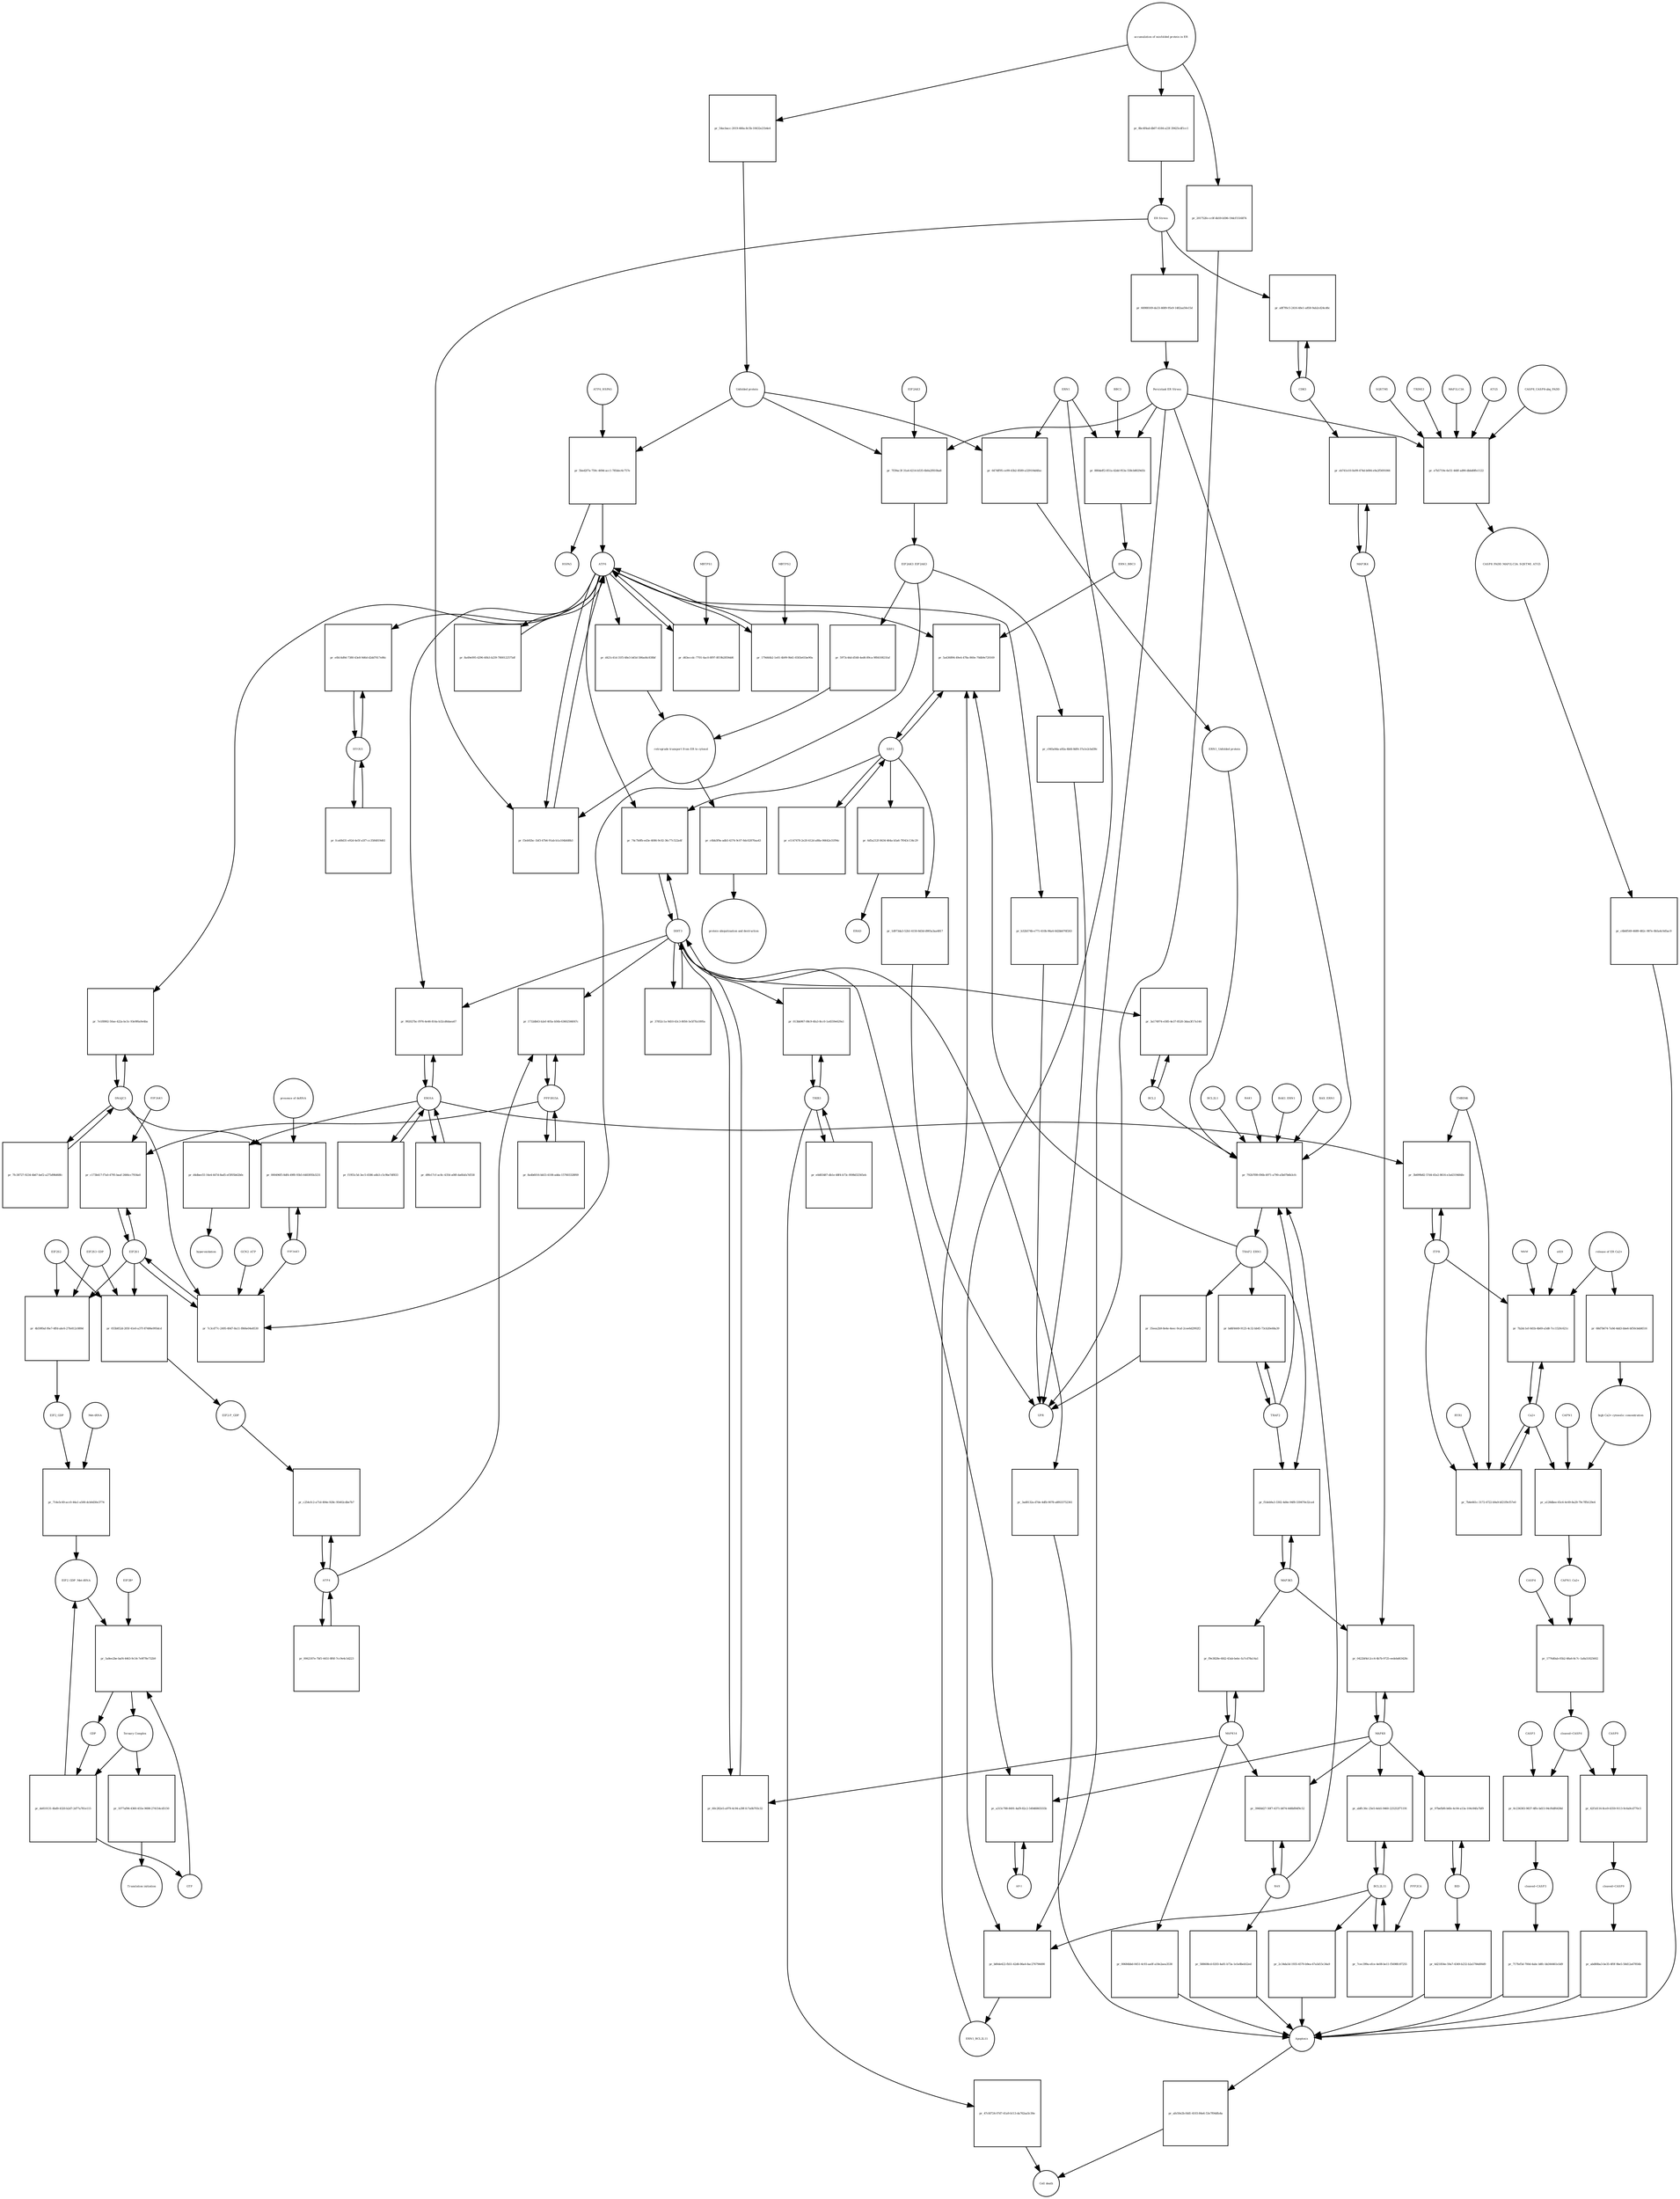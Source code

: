 strict digraph  {
ATF6_HSPA5 [annotation="", bipartite=0, cls=complex, fontsize=4, label=ATF6_HSPA5, shape=circle];
"pr_5bed2f7a-759c-469d-acc1-785dec6c757e" [annotation="", bipartite=1, cls=process, fontsize=4, label="pr_5bed2f7a-759c-469d-acc1-785dec6c757e", shape=square];
ATF6 [annotation="urn_miriam_hgnc.symbol_ATF6", bipartite=0, cls=macromolecule, fontsize=4, label=ATF6, shape=circle];
HSPA5 [annotation="urn_miriam_hgnc.symbol_HSPA5", bipartite=0, cls=macromolecule, fontsize=4, label=HSPA5, shape=circle];
"Unfolded protein" [annotation="", bipartite=0, cls=macromolecule, fontsize=4, label="Unfolded protein", shape=circle];
ERN1 [annotation="urn_miriam_hgnc.symbol_ERN1", bipartite=0, cls=macromolecule, fontsize=4, label=ERN1, shape=circle];
"pr_6474ff95-ce99-43b2-8589-a329104d4fac" [annotation="", bipartite=1, cls=process, fontsize=4, label="pr_6474ff95-ce99-43b2-8589-a329104d4fac", shape=square];
"ERN1_Unfolded protein" [annotation="", bipartite=0, cls=complex, fontsize=4, label="ERN1_Unfolded protein", shape=circle];
EIF2AK3_EIF2AK3 [annotation="", bipartite=0, cls=complex, fontsize=4, label=EIF2AK3_EIF2AK3, shape=circle];
"pr_5973c44d-d548-4ed6-89ca-9f8410821faf" [annotation="", bipartite=1, cls=process, fontsize=4, label="pr_5973c44d-d548-4ed6-89ca-9f8410821faf", shape=square];
"retrograde transport from ER to cytosol" [annotation="", bipartite=0, cls=phenotype, fontsize=4, label="retrograde transport from ER to cytosol", shape=circle];
"pr_d421c41d-31f5-48e3-b45d-586ad4c838bf" [annotation="", bipartite=1, cls=process, fontsize=4, label="pr_d421c41d-31f5-48e3-b45d-586ad4c838bf", shape=square];
"pr_c6bb3f9a-adb5-4374-9c07-8dc02870aa43" [annotation="", bipartite=1, cls=process, fontsize=4, label="pr_c6bb3f9a-adb5-4374-9c07-8dc02870aa43", shape=square];
"protein ubiquitination and destruction" [annotation="", bipartite=0, cls=phenotype, fontsize=4, label="protein ubiquitination and destruction", shape=circle];
"pr_792b7f89-f06b-4971-a790-a5b07b6b3cfc" [annotation="", bipartite=1, cls=process, fontsize=4, label="pr_792b7f89-f06b-4971-a790-a5b07b6b3cfc", shape=square];
TRAF2_ERN1 [annotation="", bipartite=0, cls=complex, fontsize=4, label=TRAF2_ERN1, shape=circle];
BAK1_ERN1 [annotation="", bipartite=0, cls=complex, fontsize=4, label=BAK1_ERN1, shape=circle];
BAX_ERN1 [annotation="", bipartite=0, cls=complex, fontsize=4, label=BAX_ERN1, shape=circle];
BCL2 [annotation="urn_miriam_hgnc.symbol_BCL2", bipartite=0, cls="nucleic acid feature", fontsize=4, label=BCL2, shape=circle];
BCL2L1 [annotation="urn_miriam_hgnc.symbol_BCL2L1", bipartite=0, cls=macromolecule, fontsize=4, label=BCL2L1, shape=circle];
"Persistant ER Stress" [annotation="", bipartite=0, cls=phenotype, fontsize=4, label="Persistant ER Stress", shape=circle];
BAX [annotation="urn_miriam_hgnc.symbol_BAX", bipartite=0, cls=macromolecule, fontsize=4, label=BAX, shape=circle];
BAK1 [annotation="urn_miriam_hgnc.symbol_BAK1", bipartite=0, cls=macromolecule, fontsize=4, label=BAK1, shape=circle];
TRAF2 [annotation="urn_miriam_hgnc.symbol_TRAF2", bipartite=0, cls=macromolecule, fontsize=4, label=TRAF2, shape=circle];
XBP1 [annotation="urn_miriam_hgnc.symbol_XBP1", bipartite=0, cls=macromolecule, fontsize=4, label=XBP1, shape=circle];
"pr_5a436894-49e4-478a-860e-70db9e720169" [annotation="", bipartite=1, cls=process, fontsize=4, label="pr_5a436894-49e4-478a-860e-70db9e720169", shape=square];
ERN1_BBC3 [annotation="", bipartite=0, cls=complex, fontsize=4, label=ERN1_BBC3, shape=circle];
ERN1_BCL2L11 [annotation="", bipartite=0, cls=complex, fontsize=4, label=ERN1_BCL2L11, shape=circle];
"pr_e1147478-2e20-412d-a88a-06642e31f94c" [annotation="", bipartite=1, cls=process, fontsize=4, label="pr_e1147478-2e20-412d-a88a-06642e31f94c", shape=square];
"pr_6d5a212f-8434-464a-b5a6-7f043c134c29" [annotation="", bipartite=1, cls=process, fontsize=4, label="pr_6d5a212f-8434-464a-b5a6-7f043c134c29", shape=square];
ERAD [annotation="", bipartite=0, cls=phenotype, fontsize=4, label=ERAD, shape=circle];
"pr_1d973da3-52b1-4150-8d3d-d905a3aa4817" [annotation="", bipartite=1, cls=process, fontsize=4, label="pr_1d973da3-52b1-4150-8d3d-d905a3aa4817", shape=square];
UPR [annotation="", bipartite=0, cls=phenotype, fontsize=4, label=UPR, shape=circle];
"pr_bd6f4449-9125-4c32-bb45-73cb20e68a39" [annotation="", bipartite=1, cls=process, fontsize=4, label="pr_bd6f4449-9125-4c32-bb45-73cb20e68a39", shape=square];
MAPK8 [annotation="urn_miriam_hgnc.symbol_MAPK8", bipartite=0, cls=macromolecule, fontsize=4, label=MAPK8, shape=circle];
"pr_0422bf4d-2cc4-4b7b-9725-eedebd63428c" [annotation="", bipartite=1, cls=process, fontsize=4, label="pr_0422bf4d-2cc4-4b7b-9725-eedebd63428c", shape=square];
MAP3K4 [annotation="urn_miriam_hgnc.symbol_MAP3K4", bipartite=0, cls=macromolecule, fontsize=4, label=MAP3K4, shape=circle];
MAP3K5 [annotation="urn_miriam_hgnc.symbol_MAP3K5", bipartite=0, cls=macromolecule, fontsize=4, label=MAP3K5, shape=circle];
MAPK14 [annotation="urn_miriam_hgnc.symbol_MAPK14", bipartite=0, cls=macromolecule, fontsize=4, label=MAPK14, shape=circle];
"pr_f9e3828e-6fd2-43ab-bebc-fa7cd78a14a1" [annotation="", bipartite=1, cls=process, fontsize=4, label="pr_f9e3828e-6fd2-43ab-bebc-fa7cd78a14a1", shape=square];
"pr_00684bbd-0451-4c93-aa0f-a18e2aea3538" [annotation="", bipartite=1, cls=process, fontsize=4, label="pr_00684bbd-0451-4c93-aa0f-a18e2aea3538", shape=square];
Apoptosis [annotation="", bipartite=0, cls=phenotype, fontsize=4, label=Apoptosis, shape=circle];
DDIT3 [annotation="urn_miriam_hgnc.symbol_DDIT3", bipartite=0, cls=macromolecule, fontsize=4, label=DDIT3, shape=circle];
"pr_60c282e5-a979-4c94-a39f-fc7a0b793c32" [annotation="", bipartite=1, cls=process, fontsize=4, label="pr_60c282e5-a979-4c94-a39f-fc7a0b793c32", shape=square];
"pr_3ad8132a-d7de-4dfb-9078-a8f633752361" [annotation="", bipartite=1, cls=process, fontsize=4, label="pr_3ad8132a-d7de-4dfb-9078-a8f633752361", shape=square];
"pr_3a174974-e585-4e37-8520-3daa3f17a144" [annotation="", bipartite=1, cls=process, fontsize=4, label="pr_3a174974-e585-4e37-8520-3daa3f17a144", shape=square];
"pr_f3eb92bc-1bf3-47b6-91ab-b1a104bfd8b3" [annotation="", bipartite=1, cls=process, fontsize=4, label="pr_f3eb92bc-1bf3-47b6-91ab-b1a104bfd8b3", shape=square];
"ER Stress" [annotation="", bipartite=0, cls=phenotype, fontsize=4, label="ER Stress", shape=circle];
"pr_d63eccdc-7701-4ac0-8f97-8f19b2859dd6" [annotation="", bipartite=1, cls=process, fontsize=4, label="pr_d63eccdc-7701-4ac0-8f97-8f19b2859dd6", shape=square];
MBTPS1 [annotation="urn_miriam_hgnc.symbol_MBTPS1", bipartite=0, cls=macromolecule, fontsize=4, label=MBTPS1, shape=circle];
"pr_179d44b2-1e01-4b99-9b41-6583e61be90a" [annotation="", bipartite=1, cls=process, fontsize=4, label="pr_179d44b2-1e01-4b99-9b41-6583e61be90a", shape=square];
MBTPS2 [annotation="urn_miriam_hgnc.symbol_MBTPS2", bipartite=0, cls=macromolecule, fontsize=4, label=MBTPS2, shape=circle];
"pr_8a49e095-4296-40b3-b239-7800122575df" [annotation="", bipartite=1, cls=process, fontsize=4, label="pr_8a49e095-4296-40b3-b239-7800122575df", shape=square];
"pr_37852c1a-9d10-43c3-8056-5e5f7fa1895a" [annotation="", bipartite=1, cls=process, fontsize=4, label="pr_37852c1a-9d10-43c3-8056-5e5f7fa1895a", shape=square];
"pr_74c7b0fb-ed3e-4086-9c02-36c77c522a4f" [annotation="", bipartite=1, cls=process, fontsize=4, label="pr_74c7b0fb-ed3e-4086-9c02-36c77c522a4f", shape=square];
EIF2S1 [annotation="urn_miriam_hgnc.symbol_EIF2S1", bipartite=0, cls=macromolecule, fontsize=4, label=EIF2S1, shape=circle];
"pr_7c3cd77c-2495-49d7-8a11-f866e04e8530" [annotation="", bipartite=1, cls=process, fontsize=4, label="pr_7c3cd77c-2495-49d7-8a11-f866e04e8530", shape=square];
GCN2_ATP [annotation="", bipartite=0, cls=complex, fontsize=4, label=GCN2_ATP, shape=circle];
EIF2AK2 [annotation="urn_miriam_hgnc.symbol_EIF2AK2", bipartite=0, cls=macromolecule, fontsize=4, label=EIF2AK2, shape=circle];
DNAJC3 [annotation="urn_miriam_hgnc.symbol_DNAJC3", bipartite=0, cls=macromolecule, fontsize=4, label=DNAJC3, shape=circle];
EIF2S2 [annotation="urn_miriam_hgnc.symbol_EIF2S2", bipartite=0, cls=macromolecule, fontsize=4, label=EIF2S2, shape=circle];
"pr_4b59f0af-f6e7-4ffd-abc6-27fe812c889d" [annotation="", bipartite=1, cls=process, fontsize=4, label="pr_4b59f0af-f6e7-4ffd-abc6-27fe812c889d", shape=square];
EIF2S3_GDP [annotation="", bipartite=0, cls=complex, fontsize=4, label=EIF2S3_GDP, shape=circle];
EIF2_GDP [annotation="", bipartite=0, cls=complex, fontsize=4, label=EIF2_GDP, shape=circle];
"EIF2_GDP_Met-tRNA" [annotation="", bipartite=0, cls=complex, fontsize=4, label="EIF2_GDP_Met-tRNA", shape=circle];
"pr_5a8ee2be-baf4-4463-9c54-7e9f78e732b9" [annotation="", bipartite=1, cls=process, fontsize=4, label="pr_5a8ee2be-baf4-4463-9c54-7e9f78e732b9", shape=square];
"Ternary Complex" [annotation="", bipartite=0, cls=complex, fontsize=4, label="Ternary Complex", shape=circle];
"EIF2B*" [annotation="", bipartite=0, cls=complex, fontsize=4, label="EIF2B*", shape=circle];
GTP [annotation="urn_miriam_obo.chebi_CHEBI%3A57600", bipartite=0, cls="simple chemical", fontsize=4, label=GTP, shape=circle];
GDP [annotation="urn_miriam_obo.chebi_CHEBI%3A65180", bipartite=0, cls="simple chemical", fontsize=4, label=GDP, shape=circle];
"pr_de810131-4bd9-4320-b2d7-2d77a781e115" [annotation="", bipartite=1, cls=process, fontsize=4, label="pr_de810131-4bd9-4320-b2d7-2d77a781e115", shape=square];
ATF4 [annotation="urn_miriam_hgnc.symbol_ATF4", bipartite=0, cls=macromolecule, fontsize=4, label=ATF4, shape=circle];
"pr_c254cfc2-a71d-494e-928c-95402cdbe7b7" [annotation="", bipartite=1, cls=process, fontsize=4, label="pr_c254cfc2-a71d-494e-928c-95402cdbe7b7", shape=square];
"EIF2-P_GDP" [annotation="", bipartite=0, cls=complex, fontsize=4, label="EIF2-P_GDP", shape=circle];
"pr_0062187e-7bf1-4451-8f6f-7cc9e4c5d223" [annotation="", bipartite=1, cls=process, fontsize=4, label="pr_0062187e-7bf1-4451-8f6f-7cc9e4c5d223", shape=square];
PPP1R15A [annotation="urn_miriam_hgnc.symbol_PPP1R15A", bipartite=0, cls=macromolecule, fontsize=4, label=PPP1R15A, shape=circle];
"pr_1732db63-b2ef-405a-b56b-63602566f47c" [annotation="", bipartite=1, cls=process, fontsize=4, label="pr_1732db63-b2ef-405a-b56b-63602566f47c", shape=square];
"pr_8a4b6016-bb53-4108-adda-157603328f69" [annotation="", bipartite=1, cls=process, fontsize=4, label="pr_8a4b6016-bb53-4108-adda-157603328f69", shape=square];
"pr_1077af96-4360-455e-9698-274154cd5150" [annotation="", bipartite=1, cls=process, fontsize=4, label="pr_1077af96-4360-455e-9698-274154cd5150", shape=square];
"Translation initiation" [annotation="", bipartite=0, cls=phenotype, fontsize=4, label="Translation initiation", shape=circle];
"pr_f1deb9a3-3302-4d4e-94f8-339470e32ca4" [annotation="", bipartite=1, cls=process, fontsize=4, label="pr_f1deb9a3-3302-4d4e-94f8-339470e32ca4", shape=square];
ERO1A [annotation="urn_miriam_hgnc.symbol_ERO1A", bipartite=0, cls=macromolecule, fontsize=4, label=ERO1A, shape=circle];
"pr_992027bc-f976-4e46-814a-b32cd6daea67" [annotation="", bipartite=1, cls=process, fontsize=4, label="pr_992027bc-f976-4e46-814a-b32cd6daea67", shape=square];
"pr_d9fe17cf-ac8c-4354-a08f-da6fafa7d558" [annotation="", bipartite=1, cls=process, fontsize=4, label="pr_d9fe17cf-ac8c-4354-a08f-da6fafa7d558", shape=square];
"pr_c173b417-f7a0-4795-baaf-2666cc7934a0" [annotation="", bipartite=1, cls=process, fontsize=4, label="pr_c173b417-f7a0-4795-baaf-2666cc7934a0", shape=square];
EIF2AK1 [annotation="urn_miriam_hgnc.symbol_EIF2AK1", bipartite=0, cls=macromolecule, fontsize=4, label=EIF2AK1, shape=circle];
"pr_396fdd27-50f7-4371-b874-448bf84f9c52" [annotation="", bipartite=1, cls=process, fontsize=4, label="pr_396fdd27-50f7-4371-b874-448bf84f9c52", shape=square];
"pr_588608cd-0203-4a81-b73a-1e5e8beb52ed" [annotation="", bipartite=1, cls=process, fontsize=4, label="pr_588608cd-0203-4a81-b73a-1e5e8beb52ed", shape=square];
"Ca2+" [annotation="urn_miriam_obo.chebi_CHEBI%3A29108", bipartite=0, cls="simple chemical", fontsize=4, label="Ca2+", shape=circle];
"pr_7b2dc1ef-0d1b-4b69-a5d8-7cc1520c621c" [annotation="", bipartite=1, cls=process, fontsize=4, label="pr_7b2dc1ef-0d1b-4b69-a5d8-7cc1520c621c", shape=square];
"release of ER Ca2+" [annotation="", bipartite=0, cls=phenotype, fontsize=4, label="release of ER Ca2+", shape=circle];
ITPR [annotation="urn_miriam_hgnc.symbol_ITPR1|urn_miriam_hgnc.symbol_ITPR2|urn_miriam_hgnc.symbol_ITPR3", bipartite=0, cls=macromolecule, fontsize=4, label=ITPR, shape=circle];
MAM [annotation="", bipartite=0, cls=phenotype, fontsize=4, label=MAM, shape=circle];
s619 [annotation="", bipartite=0, cls=complex, fontsize=4, label=s619, shape=circle];
"pr_eb741e10-0a99-474d-b084-e9a2f5691066" [annotation="", bipartite=1, cls=process, fontsize=4, label="pr_eb741e10-0a99-474d-b084-e9a2f5691066", shape=square];
CDK5 [annotation="urn_miriam_hgnc.symbol_CDK5", bipartite=0, cls=macromolecule, fontsize=4, label=CDK5, shape=circle];
"pr_a8f7f6c5-2416-48e1-a858-9ab2cd24cd6c" [annotation="", bipartite=1, cls="uncertain process", fontsize=4, label="pr_a8f7f6c5-2416-48e1-a858-9ab2cd24cd6c", shape=square];
"pr_afe50e2b-fdd1-4103-84e6-53e7f04dfa4a" [annotation="", bipartite=1, cls=process, fontsize=4, label="pr_afe50e2b-fdd1-4103-84e6-53e7f04dfa4a", shape=square];
"Cell death" [annotation="", bipartite=0, cls=phenotype, fontsize=4, label="Cell death", shape=circle];
"pr_7b4e661c-3172-4722-b9a9-bf21f9cf57e0" [annotation="", bipartite=1, cls=process, fontsize=4, label="pr_7b4e661c-3172-4722-b9a9-bf21f9cf57e0", shape=square];
TMBIM6 [annotation="urn_miriam_hgnc.symbol_TMBIM6", bipartite=0, cls=macromolecule, fontsize=4, label=TMBIM6, shape=circle];
RYR1 [annotation="urn_miriam_hgnc.symbol_RYR1", bipartite=0, cls=macromolecule, fontsize=4, label=RYR1, shape=circle];
EIF2AK3 [annotation="urn_miriam_hgnc.symbol_EIF2AK3", bipartite=0, cls=macromolecule, fontsize=4, label=EIF2AK3, shape=circle];
"pr_7f39ac3f-31a4-4214-b535-6b0a2f810ba8" [annotation="", bipartite=1, cls=process, fontsize=4, label="pr_7f39ac3f-31a4-4214-b535-6b0a2f810ba8", shape=square];
"pr_d4dbee55-16e4-447d-8ad5-ef3f05b62b0c" [annotation="", bipartite=1, cls=process, fontsize=4, label="pr_d4dbee55-16e4-447d-8ad5-ef3f05b62b0c", shape=square];
hyperoxidation [annotation="", bipartite=0, cls=phenotype, fontsize=4, label=hyperoxidation, shape=circle];
"pr_f1955c5d-3ec5-4586-a4b3-c5c9be7df833" [annotation="", bipartite=1, cls=process, fontsize=4, label="pr_f1955c5d-3ec5-4586-a4b3-c5c9be7df833", shape=square];
"pr_66988169-da33-4689-95e9-1482aa50e15d" [annotation="", bipartite=1, cls=process, fontsize=4, label="pr_66988169-da33-4689-95e9-1482aa50e15d", shape=square];
"CASP8_CASP8-ubq_FADD" [annotation="", bipartite=0, cls=complex, fontsize=4, label="CASP8_CASP8-ubq_FADD", shape=circle];
"pr_e7b5719e-6e51-448f-ad90-dbbd0ffe1122" [annotation="", bipartite=1, cls=process, fontsize=4, label="pr_e7b5719e-6e51-448f-ad90-dbbd0ffe1122", shape=square];
"SQSTM1 " [annotation="urn_miriam_hgnc.symbol_SQSTM1", bipartite=0, cls=macromolecule, fontsize=4, label="SQSTM1 ", shape=circle];
CASP8_FADD_MAP1LC3A_SQSTM1_ATG5 [annotation="", bipartite=0, cls=complex, fontsize=4, label=CASP8_FADD_MAP1LC3A_SQSTM1_ATG5, shape=circle];
TRIM13 [annotation="urn_miriam_hgnc.symbol_TRIM13", bipartite=0, cls=macromolecule, fontsize=4, label=TRIM13, shape=circle];
MAP1LC3A [annotation="urn_miriam_hgnc.symbol_MAP1LC3A", bipartite=0, cls=macromolecule, fontsize=4, label=MAP1LC3A, shape=circle];
ATG5 [annotation="urn_miriam_hgnc.symbol_ATG5", bipartite=0, cls=macromolecule, fontsize=4, label=ATG5, shape=circle];
"pr_c6b6f549-4689-482c-987e-0b5a4c0d5ac9" [annotation="", bipartite=1, cls=process, fontsize=4, label="pr_c6b6f549-4689-482c-987e-0b5a4c0d5ac9", shape=square];
"AP-1" [annotation="urn_miriam_hgnc.symbol_FOS|urn_miriam_hgnc.symbol_FOSB|urn_miriam_hgnc.symbol_FOSL1|urn_miriam_hgnc.symbol_FOSL2|urn_miriam_hgnc.symbol_JUN|urn_miriam_hgnc.symbol_JUNB|urn_miriam_hgnc.symbol_JUND", bipartite=0, cls=macromolecule, fontsize=4, label="AP-1", shape=circle];
"pr_a315c788-8491-4af9-82c2-549d6865555b" [annotation="", bipartite=1, cls=process, fontsize=4, label="pr_a315c788-8491-4af9-82c2-549d6865555b", shape=square];
"pr_000496f5-8df4-49f8-93b5-6483f05b3231" [annotation="", bipartite=1, cls=process, fontsize=4, label="pr_000496f5-8df4-49f8-93b5-6483f05b3231", shape=square];
"presence of dsRNA" [annotation="", bipartite=0, cls=phenotype, fontsize=4, label="presence of dsRNA", shape=circle];
"Met-tRNA" [annotation="urn_miriam_hgnc_HGNC%3A34779", bipartite=0, cls="nucleic acid feature", fontsize=4, label="Met-tRNA", shape=circle];
"pr_714e5c49-acc0-44a1-a500-dcb0d30e3774" [annotation="", bipartite=1, cls=process, fontsize=4, label="pr_714e5c49-acc0-44a1-a500-dcb0d30e3774", shape=square];
"pr_055b852d-205f-41e0-a37f-87486e995dcd" [annotation="", bipartite=1, cls=process, fontsize=4, label="pr_055b852d-205f-41e0-a37f-87486e995dcd", shape=square];
"accumulation of misfolded protein in ER" [annotation="", bipartite=0, cls=phenotype, fontsize=4, label="accumulation of misfolded protein in ER", shape=circle];
"pr_54acbacc-2019-466a-8c5b-10432e21b4e4" [annotation="", bipartite=1, cls=process, fontsize=4, label="pr_54acbacc-2019-466a-8c5b-10432e21b4e4", shape=square];
"pr_8bc4f4ad-db07-4184-a23f-39425cdf1cc1" [annotation="", bipartite=1, cls=process, fontsize=4, label="pr_8bc4f4ad-db07-4184-a23f-39425cdf1cc1", shape=square];
"pr_201752fe-cc0f-4b59-b596-19dcf1516874" [annotation="", bipartite=1, cls=process, fontsize=4, label="pr_201752fe-cc0f-4b59-b596-19dcf1516874", shape=square];
"pr_c945a9da-a92a-4bfd-8df4-37a1e2cbd39c" [annotation="", bipartite=1, cls=process, fontsize=4, label="pr_c945a9da-a92a-4bfd-8df4-37a1e2cbd39c", shape=square];
"pr_35eea2b9-8e4e-4eec-9caf-2cee6d2992f2" [annotation="", bipartite=1, cls=process, fontsize=4, label="pr_35eea2b9-8e4e-4eec-9caf-2cee6d2992f2", shape=square];
"pr_b32b574b-e771-410b-96a4-0d2bb076f263" [annotation="", bipartite=1, cls=process, fontsize=4, label="pr_b32b574b-e771-410b-96a4-0d2bb076f263", shape=square];
BCL2L11 [annotation="urn_miriam_hgnc.symbol_BCL2L11", bipartite=0, cls=macromolecule, fontsize=4, label=BCL2L11, shape=circle];
"pr_abffc36c-25e5-4eb5-9460-225252f71191" [annotation="", bipartite=1, cls=process, fontsize=4, label="pr_abffc36c-25e5-4eb5-9460-225252f71191", shape=square];
BID [annotation="urn_miriam_hgnc.symbol_BID", bipartite=0, cls=macromolecule, fontsize=4, label=BID, shape=circle];
"pr_97befbf6-b6fe-4c04-a13a-104c84fa7bf9" [annotation="", bipartite=1, cls=process, fontsize=4, label="pr_97befbf6-b6fe-4c04-a13a-104c84fa7bf9", shape=square];
"pr_2c34da5d-1935-4570-b9ea-67a5d15c34a9" [annotation="", bipartite=1, cls=process, fontsize=4, label="pr_2c34da5d-1935-4570-b9ea-67a5d15c34a9", shape=square];
"pr_4d21854e-59a7-4349-b232-b2a5784d00d9" [annotation="", bipartite=1, cls=process, fontsize=4, label="pr_4d21854e-59a7-4349-b232-b2a5784d00d9", shape=square];
"pr_b80de422-fb51-42d6-86a4-8ac276794490" [annotation="", bipartite=1, cls=process, fontsize=4, label="pr_b80de422-fb51-42d6-86a4-8ac276794490", shape=square];
"pr_880deff2-851a-42dd-953a-558cb8029d1b" [annotation="", bipartite=1, cls=process, fontsize=4, label="pr_880deff2-851a-42dd-953a-558cb8029d1b", shape=square];
BBC3 [annotation="urn_miriam_hgnc.symbol_BBC3", bipartite=0, cls=macromolecule, fontsize=4, label=BBC3, shape=circle];
"pr_7cec399a-efce-4e08-be11-f5698fc87255" [annotation="", bipartite=1, cls=process, fontsize=4, label="pr_7cec399a-efce-4e08-be11-f5698fc87255", shape=square];
PPP2CA [annotation="urn_miriam_hgnc.symbol_PPP2CA", bipartite=0, cls=macromolecule, fontsize=4, label=PPP2CA, shape=circle];
TRIB3 [annotation="urn_miriam_hgnc.symbol_TRIB3", bipartite=0, cls=macromolecule, fontsize=4, label=TRIB3, shape=circle];
"pr_013bb967-08c9-4fa3-8cc0-1a4559e629a1" [annotation="", bipartite=1, cls=process, fontsize=4, label="pr_013bb967-08c9-4fa3-8cc0-1a4559e629a1", shape=square];
"pr_e0d83487-db1e-48f4-b73c-f698d32565eb" [annotation="", bipartite=1, cls=process, fontsize=4, label="pr_e0d83487-db1e-48f4-b73c-f698d32565eb", shape=square];
"pr_47cfd724-07d7-41a9-b113-da762aa5c30e" [annotation="", bipartite=1, cls=process, fontsize=4, label="pr_47cfd724-07d7-41a9-b113-da762aa5c30e", shape=square];
"pr_68d7b674-7a9d-4dd3-bbe6-bf50cbdd4516" [annotation="", bipartite=1, cls=process, fontsize=4, label="pr_68d7b674-7a9d-4dd3-bbe6-bf50cbdd4516", shape=square];
"high Ca2+ cytosolic concentration" [annotation="", bipartite=0, cls=phenotype, fontsize=4, label="high Ca2+ cytosolic concentration", shape=circle];
"pr_7e1f8902-50ae-422a-bc5c-93e9f6a9e4ba" [annotation="", bipartite=1, cls=process, fontsize=4, label="pr_7e1f8902-50ae-422a-bc5c-93e9f6a9e4ba", shape=square];
"pr_7fc38727-9234-4b67-bef2-a275d98d68fc" [annotation="", bipartite=1, cls=process, fontsize=4, label="pr_7fc38727-9234-4b67-bef2-a275d98d68fc", shape=square];
"pr_3b699b82-57d4-45e2-8616-e3a4319484fe" [annotation="", bipartite=1, cls=process, fontsize=4, label="pr_3b699b82-57d4-45e2-8616-e3a4319484fe", shape=square];
CASP4 [annotation="urn_miriam_hgnc.symbol_CASP4", bipartite=0, cls=macromolecule, fontsize=4, label=CASP4, shape=circle];
"pr_1776d0ab-05b2-48a6-8c7c-1a8a51825602" [annotation="", bipartite=1, cls=process, fontsize=4, label="pr_1776d0ab-05b2-48a6-8c7c-1a8a51825602", shape=square];
"cleaved~CASP4" [annotation="urn_miriam_hgnc.symbol_CASP4", bipartite=0, cls=macromolecule, fontsize=4, label="cleaved~CASP4", shape=circle];
"CAPN1_Ca2+" [annotation="", bipartite=0, cls=complex, fontsize=4, label="CAPN1_Ca2+", shape=circle];
CASP3 [annotation="urn_miriam_hgnc.symbol_CASP3", bipartite=0, cls=macromolecule, fontsize=4, label=CASP3, shape=circle];
"pr_0c236383-9837-4ffe-bd15-94cf6df6438d" [annotation="", bipartite=1, cls=process, fontsize=4, label="pr_0c236383-9837-4ffe-bd15-94cf6df6438d", shape=square];
"cleaved~CASP3" [annotation="urn_miriam_hgnc.symbol_CASP3", bipartite=0, cls=macromolecule, fontsize=4, label="cleaved~CASP3", shape=circle];
CASP9 [annotation="urn_miriam_hgnc.symbol_CSAP9", bipartite=0, cls=macromolecule, fontsize=4, label=CASP9, shape=circle];
"pr_42f1d116-8ce9-4359-9113-9c6a9cd770c5" [annotation="", bipartite=1, cls=process, fontsize=4, label="pr_42f1d116-8ce9-4359-9113-9c6a9cd770c5", shape=square];
"cleaved~CASP9" [annotation="urn_miriam_hgnc.symbol_CASP9", bipartite=0, cls=macromolecule, fontsize=4, label="cleaved~CASP9", shape=circle];
CAPN1 [annotation="urn_miriam_hgnc.symbol_CAPN1", bipartite=0, cls=macromolecule, fontsize=4, label=CAPN1, shape=circle];
"pr_a128dbee-65c6-4c69-8a29-79c7ffb129e4" [annotation="", bipartite=1, cls=process, fontsize=4, label="pr_a128dbee-65c6-4c69-8a29-79c7ffb129e4", shape=square];
"pr_717fef5d-700d-4abc-b8fc-bb344461e5d9" [annotation="", bipartite=1, cls=process, fontsize=4, label="pr_717fef5d-700d-4abc-b8fc-bb344461e5d9", shape=square];
"pr_abd80ba3-be35-4f0f-9be5-58d12a67856b" [annotation="", bipartite=1, cls=process, fontsize=4, label="pr_abd80ba3-be35-4f0f-9be5-58d12a67856b", shape=square];
HYOU1 [annotation="urn_miriam_hgnc.symbol_HYOU1", bipartite=0, cls=macromolecule, fontsize=4, label=HYOU1, shape=circle];
"pr_e0b14d9d-7380-43e8-9d6d-d2dd7617e86c" [annotation="", bipartite=1, cls=process, fontsize=4, label="pr_e0b14d9d-7380-43e8-9d6d-d2dd7617e86c", shape=square];
"pr_fca68d31-e92d-4e5f-a5f7-cc3584819d61" [annotation="", bipartite=1, cls=process, fontsize=4, label="pr_fca68d31-e92d-4e5f-a5f7-cc3584819d61", shape=square];
ATF6_HSPA5 -> "pr_5bed2f7a-759c-469d-acc1-785dec6c757e"  [annotation="", interaction_type=consumption];
"pr_5bed2f7a-759c-469d-acc1-785dec6c757e" -> ATF6  [annotation="", interaction_type=production];
"pr_5bed2f7a-759c-469d-acc1-785dec6c757e" -> HSPA5  [annotation="", interaction_type=production];
ATF6 -> "pr_d421c41d-31f5-48e3-b45d-586ad4c838bf"  [annotation="", interaction_type=consumption];
ATF6 -> "pr_5a436894-49e4-478a-860e-70db9e720169"  [annotation="urn_miriam_pubmed_26587781|urn_miriam_pubmed_23430059", interaction_type=catalysis];
ATF6 -> "pr_f3eb92bc-1bf3-47b6-91ab-b1a104bfd8b3"  [annotation="", interaction_type=consumption];
ATF6 -> "pr_d63eccdc-7701-4ac0-8f97-8f19b2859dd6"  [annotation="", interaction_type=consumption];
ATF6 -> "pr_179d44b2-1e01-4b99-9b41-6583e61be90a"  [annotation="", interaction_type=consumption];
ATF6 -> "pr_8a49e095-4296-40b3-b239-7800122575df"  [annotation="", interaction_type=consumption];
ATF6 -> "pr_74c7b0fb-ed3e-4086-9c02-36c77c522a4f"  [annotation="urn_miriam_pubmed_26587781|urn_miriam_pubmed_17991856|urn_miriam_pubmed_28843399", interaction_type=catalysis];
ATF6 -> "pr_992027bc-f976-4e46-814a-b32cd6daea67"  [annotation="urn_miriam_pubmed_23850759|urn_miriam_pubmed_25387528", interaction_type=catalysis];
ATF6 -> "pr_b32b574b-e771-410b-96a4-0d2bb076f263"  [annotation="", interaction_type=consumption];
ATF6 -> "pr_7e1f8902-50ae-422a-bc5c-93e9f6a9e4ba"  [annotation="urn_miriam_pubmed_12601012|urn_miriam_pubmed_18360008", interaction_type=catalysis];
ATF6 -> "pr_e0b14d9d-7380-43e8-9d6d-d2dd7617e86c"  [annotation=urn_miriam_pubmed_18360008, interaction_type=catalysis];
"Unfolded protein" -> "pr_5bed2f7a-759c-469d-acc1-785dec6c757e"  [annotation="urn_miriam_pubmed_19509052|urn_miriam_pubmed_12847084|urn_miriam_pubmed_23850759", interaction_type=catalysis];
"Unfolded protein" -> "pr_6474ff95-ce99-43b2-8589-a329104d4fac"  [annotation="", interaction_type=consumption];
"Unfolded protein" -> "pr_7f39ac3f-31a4-4214-b535-6b0a2f810ba8"  [annotation=urn_miriam_pubmed_17991856, interaction_type=catalysis];
ERN1 -> "pr_6474ff95-ce99-43b2-8589-a329104d4fac"  [annotation="", interaction_type=consumption];
ERN1 -> "pr_b80de422-fb51-42d6-86a4-8ac276794490"  [annotation="", interaction_type=consumption];
ERN1 -> "pr_880deff2-851a-42dd-953a-558cb8029d1b"  [annotation="", interaction_type=consumption];
"pr_6474ff95-ce99-43b2-8589-a329104d4fac" -> "ERN1_Unfolded protein"  [annotation="", interaction_type=production];
"ERN1_Unfolded protein" -> "pr_792b7f89-f06b-4971-a790-a5b07b6b3cfc"  [annotation="", interaction_type=consumption];
EIF2AK3_EIF2AK3 -> "pr_5973c44d-d548-4ed6-89ca-9f8410821faf"  [annotation="", interaction_type=consumption];
EIF2AK3_EIF2AK3 -> "pr_7c3cd77c-2495-49d7-8a11-f866e04e8530"  [annotation="urn_miriam_pubmed_12667446|urn_miriam_pubmed_16246152|urn_miriam_pubmed_12601012|urn_miriam_pubmed_23850759|urn_miriam_pubmed_18360008|urn_miriam_pubmed_26587781", interaction_type=catalysis];
EIF2AK3_EIF2AK3 -> "pr_c945a9da-a92a-4bfd-8df4-37a1e2cbd39c"  [annotation="", interaction_type=consumption];
"pr_5973c44d-d548-4ed6-89ca-9f8410821faf" -> "retrograde transport from ER to cytosol"  [annotation="", interaction_type=production];
"retrograde transport from ER to cytosol" -> "pr_c6bb3f9a-adb5-4374-9c07-8dc02870aa43"  [annotation="", interaction_type=consumption];
"retrograde transport from ER to cytosol" -> "pr_f3eb92bc-1bf3-47b6-91ab-b1a104bfd8b3"  [annotation="urn_miriam_pubmed_18360008|urn_miriam_pubmed_17991856|urn_miriam_pubmed_26587781|urn_miriam_pubmed_12847084", interaction_type=inhibition];
"pr_d421c41d-31f5-48e3-b45d-586ad4c838bf" -> "retrograde transport from ER to cytosol"  [annotation="", interaction_type=production];
"pr_c6bb3f9a-adb5-4374-9c07-8dc02870aa43" -> "protein ubiquitination and destruction"  [annotation="", interaction_type=production];
"pr_792b7f89-f06b-4971-a790-a5b07b6b3cfc" -> TRAF2_ERN1  [annotation="", interaction_type=production];
TRAF2_ERN1 -> "pr_5a436894-49e4-478a-860e-70db9e720169"  [annotation="urn_miriam_pubmed_26587781|urn_miriam_pubmed_23430059", interaction_type=catalysis];
TRAF2_ERN1 -> "pr_bd6f4449-9125-4c32-bb45-73cb20e68a39"  [annotation=urn_miriam_pubmed_23850759, interaction_type=catalysis];
TRAF2_ERN1 -> "pr_f1deb9a3-3302-4d4e-94f8-339470e32ca4"  [annotation=urn_miriam_pubmed_23850759, interaction_type=catalysis];
TRAF2_ERN1 -> "pr_35eea2b9-8e4e-4eec-9caf-2cee6d2992f2"  [annotation="", interaction_type=consumption];
BAK1_ERN1 -> "pr_792b7f89-f06b-4971-a790-a5b07b6b3cfc"  [annotation="urn_miriam_pubmed_23850759|urn_miriam_pubmed_23430059|urn_miriam_pubmed_26587781", interaction_type=catalysis];
BAX_ERN1 -> "pr_792b7f89-f06b-4971-a790-a5b07b6b3cfc"  [annotation="urn_miriam_pubmed_23850759|urn_miriam_pubmed_23430059|urn_miriam_pubmed_26587781", interaction_type=catalysis];
BCL2 -> "pr_792b7f89-f06b-4971-a790-a5b07b6b3cfc"  [annotation="urn_miriam_pubmed_23850759|urn_miriam_pubmed_23430059|urn_miriam_pubmed_26587781", interaction_type=inhibition];
BCL2 -> "pr_3a174974-e585-4e37-8520-3daa3f17a144"  [annotation="", interaction_type=consumption];
BCL2L1 -> "pr_792b7f89-f06b-4971-a790-a5b07b6b3cfc"  [annotation="urn_miriam_pubmed_23850759|urn_miriam_pubmed_23430059|urn_miriam_pubmed_26587781", interaction_type=inhibition];
"Persistant ER Stress" -> "pr_792b7f89-f06b-4971-a790-a5b07b6b3cfc"  [annotation="urn_miriam_pubmed_23850759|urn_miriam_pubmed_23430059|urn_miriam_pubmed_26587781", interaction_type=inhibition];
"Persistant ER Stress" -> "pr_7f39ac3f-31a4-4214-b535-6b0a2f810ba8"  [annotation=urn_miriam_pubmed_17991856, interaction_type=catalysis];
"Persistant ER Stress" -> "pr_e7b5719e-6e51-448f-ad90-dbbd0ffe1122"  [annotation=urn_miriam_pubmed_17991856, interaction_type=catalysis];
"Persistant ER Stress" -> "pr_b80de422-fb51-42d6-86a4-8ac276794490"  [annotation="urn_miriam_pubmed_23850759|urn_miriam_pubmed_23430059|urn_miriam_pubmed_26587781", interaction_type=inhibition];
"Persistant ER Stress" -> "pr_880deff2-851a-42dd-953a-558cb8029d1b"  [annotation="urn_miriam_pubmed_23430059|urn_miriam_pubmed_17991856", interaction_type=inhibition];
BAX -> "pr_792b7f89-f06b-4971-a790-a5b07b6b3cfc"  [annotation="urn_miriam_pubmed_23850759|urn_miriam_pubmed_23430059|urn_miriam_pubmed_26587781", interaction_type=catalysis];
BAX -> "pr_396fdd27-50f7-4371-b874-448bf84f9c52"  [annotation="", interaction_type=consumption];
BAX -> "pr_588608cd-0203-4a81-b73a-1e5e8beb52ed"  [annotation="", interaction_type=consumption];
BAK1 -> "pr_792b7f89-f06b-4971-a790-a5b07b6b3cfc"  [annotation="urn_miriam_pubmed_23850759|urn_miriam_pubmed_23430059|urn_miriam_pubmed_26587781", interaction_type=catalysis];
TRAF2 -> "pr_792b7f89-f06b-4971-a790-a5b07b6b3cfc"  [annotation="", interaction_type=consumption];
TRAF2 -> "pr_bd6f4449-9125-4c32-bb45-73cb20e68a39"  [annotation="", interaction_type=consumption];
TRAF2 -> "pr_f1deb9a3-3302-4d4e-94f8-339470e32ca4"  [annotation=urn_miriam_pubmed_23850759, interaction_type=catalysis];
XBP1 -> "pr_5a436894-49e4-478a-860e-70db9e720169"  [annotation="", interaction_type=consumption];
XBP1 -> "pr_e1147478-2e20-412d-a88a-06642e31f94c"  [annotation="", interaction_type=consumption];
XBP1 -> "pr_6d5a212f-8434-464a-b5a6-7f043c134c29"  [annotation="", interaction_type=consumption];
XBP1 -> "pr_1d973da3-52b1-4150-8d3d-d905a3aa4817"  [annotation="", interaction_type=consumption];
XBP1 -> "pr_74c7b0fb-ed3e-4086-9c02-36c77c522a4f"  [annotation="urn_miriam_pubmed_26587781|urn_miriam_pubmed_17991856|urn_miriam_pubmed_28843399", interaction_type=catalysis];
"pr_5a436894-49e4-478a-860e-70db9e720169" -> XBP1  [annotation="", interaction_type=production];
ERN1_BBC3 -> "pr_5a436894-49e4-478a-860e-70db9e720169"  [annotation="urn_miriam_pubmed_26587781|urn_miriam_pubmed_23430059", interaction_type=catalysis];
ERN1_BCL2L11 -> "pr_5a436894-49e4-478a-860e-70db9e720169"  [annotation="urn_miriam_pubmed_26587781|urn_miriam_pubmed_23430059", interaction_type=catalysis];
"pr_e1147478-2e20-412d-a88a-06642e31f94c" -> XBP1  [annotation="", interaction_type=production];
"pr_6d5a212f-8434-464a-b5a6-7f043c134c29" -> ERAD  [annotation="", interaction_type=production];
"pr_1d973da3-52b1-4150-8d3d-d905a3aa4817" -> UPR  [annotation="", interaction_type=production];
"pr_bd6f4449-9125-4c32-bb45-73cb20e68a39" -> TRAF2  [annotation="", interaction_type=production];
MAPK8 -> "pr_0422bf4d-2cc4-4b7b-9725-eedebd63428c"  [annotation="", interaction_type=consumption];
MAPK8 -> "pr_396fdd27-50f7-4371-b874-448bf84f9c52"  [annotation="urn_miriam_pubmed_18191217|urn_miriam_pubmed_23430059", interaction_type=catalysis];
MAPK8 -> "pr_a315c788-8491-4af9-82c2-549d6865555b"  [annotation="urn_miriam_pubmed_26618107|urn_miriam_pubmed_26587781|urn_miriam_pubmed_23850759", interaction_type=catalysis];
MAPK8 -> "pr_abffc36c-25e5-4eb5-9460-225252f71191"  [annotation="urn_miriam_pubmed_26018731|urn_miriam_pubmed_23850759", interaction_type=catalysis];
MAPK8 -> "pr_97befbf6-b6fe-4c04-a13a-104c84fa7bf9"  [annotation="urn_miriam_pubmed_23430059|urn_miriam_pubmed_11583631", interaction_type=catalysis];
"pr_0422bf4d-2cc4-4b7b-9725-eedebd63428c" -> MAPK8  [annotation="", interaction_type=production];
MAP3K4 -> "pr_0422bf4d-2cc4-4b7b-9725-eedebd63428c"  [annotation="urn_miriam_pubmed_18191217|urn_miriam_pubmed_23850759|urn_miriam_pubmed_26587781", interaction_type=catalysis];
MAP3K4 -> "pr_eb741e10-0a99-474d-b084-e9a2f5691066"  [annotation="", interaction_type=consumption];
MAP3K5 -> "pr_0422bf4d-2cc4-4b7b-9725-eedebd63428c"  [annotation="urn_miriam_pubmed_18191217|urn_miriam_pubmed_23850759|urn_miriam_pubmed_26587781", interaction_type=catalysis];
MAP3K5 -> "pr_f9e3828e-6fd2-43ab-bebc-fa7cd78a14a1"  [annotation="urn_miriam_pubmed_23850759|urn_miriam_pubmed_12215209", interaction_type=catalysis];
MAP3K5 -> "pr_f1deb9a3-3302-4d4e-94f8-339470e32ca4"  [annotation="", interaction_type=consumption];
MAPK14 -> "pr_f9e3828e-6fd2-43ab-bebc-fa7cd78a14a1"  [annotation="", interaction_type=consumption];
MAPK14 -> "pr_00684bbd-0451-4c93-aa0f-a18e2aea3538"  [annotation="", interaction_type=consumption];
MAPK14 -> "pr_60c282e5-a979-4c94-a39f-fc7a0b793c32"  [annotation="urn_miriam_pubmed_23850759|urn_miriam_pubmed_23430059|urn_miriam_pubmed_26137585", interaction_type=catalysis];
MAPK14 -> "pr_396fdd27-50f7-4371-b874-448bf84f9c52"  [annotation="urn_miriam_pubmed_18191217|urn_miriam_pubmed_23430059", interaction_type=catalysis];
"pr_f9e3828e-6fd2-43ab-bebc-fa7cd78a14a1" -> MAPK14  [annotation="", interaction_type=production];
"pr_00684bbd-0451-4c93-aa0f-a18e2aea3538" -> Apoptosis  [annotation="", interaction_type=production];
Apoptosis -> "pr_afe50e2b-fdd1-4103-84e6-53e7f04dfa4a"  [annotation="", interaction_type=consumption];
DDIT3 -> "pr_60c282e5-a979-4c94-a39f-fc7a0b793c32"  [annotation="", interaction_type=consumption];
DDIT3 -> "pr_3ad8132a-d7de-4dfb-9078-a8f633752361"  [annotation="", interaction_type=consumption];
DDIT3 -> "pr_3a174974-e585-4e37-8520-3daa3f17a144"  [annotation="urn_miriam_pubmed_30662442|urn_miriam_pubmed_23850759", interaction_type=inhibition];
DDIT3 -> "pr_37852c1a-9d10-43c3-8056-5e5f7fa1895a"  [annotation="", interaction_type=consumption];
DDIT3 -> "pr_74c7b0fb-ed3e-4086-9c02-36c77c522a4f"  [annotation="", interaction_type=consumption];
DDIT3 -> "pr_1732db63-b2ef-405a-b56b-63602566f47c"  [annotation="urn_miriam_pubmed_23850759|urn_miriam_pubmed_31638256", interaction_type=catalysis];
DDIT3 -> "pr_992027bc-f976-4e46-814a-b32cd6daea67"  [annotation="urn_miriam_pubmed_23850759|urn_miriam_pubmed_25387528", interaction_type=catalysis];
DDIT3 -> "pr_a315c788-8491-4af9-82c2-549d6865555b"  [annotation="urn_miriam_pubmed_26618107|urn_miriam_pubmed_26587781|urn_miriam_pubmed_23850759", interaction_type=catalysis];
DDIT3 -> "pr_013bb967-08c9-4fa3-8cc0-1a4559e629a1"  [annotation="urn_miriam_pubmed_23430059|urn_miriam_pubmed_18940792", interaction_type=catalysis];
"pr_60c282e5-a979-4c94-a39f-fc7a0b793c32" -> DDIT3  [annotation="", interaction_type=production];
"pr_3ad8132a-d7de-4dfb-9078-a8f633752361" -> Apoptosis  [annotation="", interaction_type=production];
"pr_3a174974-e585-4e37-8520-3daa3f17a144" -> BCL2  [annotation="", interaction_type=production];
"pr_f3eb92bc-1bf3-47b6-91ab-b1a104bfd8b3" -> ATF6  [annotation="", interaction_type=production];
"ER Stress" -> "pr_f3eb92bc-1bf3-47b6-91ab-b1a104bfd8b3"  [annotation="urn_miriam_pubmed_18360008|urn_miriam_pubmed_17991856|urn_miriam_pubmed_26587781|urn_miriam_pubmed_12847084", interaction_type=catalysis];
"ER Stress" -> "pr_a8f7f6c5-2416-48e1-a858-9ab2cd24cd6c"  [annotation=urn_miriam_pubmed_22388889, interaction_type=catalysis];
"ER Stress" -> "pr_66988169-da33-4689-95e9-1482aa50e15d"  [annotation="", interaction_type=consumption];
"pr_d63eccdc-7701-4ac0-8f97-8f19b2859dd6" -> ATF6  [annotation="", interaction_type=production];
MBTPS1 -> "pr_d63eccdc-7701-4ac0-8f97-8f19b2859dd6"  [annotation="urn_miriam_pubmed_18360008|urn_miriam_pubmed_17991856|urn_miriam_pubmed_26587781|urn_miriam_pubmed_23850759", interaction_type=catalysis];
"pr_179d44b2-1e01-4b99-9b41-6583e61be90a" -> ATF6  [annotation="", interaction_type=production];
MBTPS2 -> "pr_179d44b2-1e01-4b99-9b41-6583e61be90a"  [annotation="urn_miriam_pubmed_23850759|urn_miriam_pubmed_26587781|urn_miriam_pubmed_17991856|urn_miriam_pubmed_18360008", interaction_type=catalysis];
"pr_8a49e095-4296-40b3-b239-7800122575df" -> ATF6  [annotation="", interaction_type=production];
"pr_37852c1a-9d10-43c3-8056-5e5f7fa1895a" -> DDIT3  [annotation="", interaction_type=production];
"pr_74c7b0fb-ed3e-4086-9c02-36c77c522a4f" -> DDIT3  [annotation="", interaction_type=production];
EIF2S1 -> "pr_7c3cd77c-2495-49d7-8a11-f866e04e8530"  [annotation="", interaction_type=consumption];
EIF2S1 -> "pr_4b59f0af-f6e7-4ffd-abc6-27fe812c889d"  [annotation="", interaction_type=consumption];
EIF2S1 -> "pr_c173b417-f7a0-4795-baaf-2666cc7934a0"  [annotation="", interaction_type=consumption];
EIF2S1 -> "pr_055b852d-205f-41e0-a37f-87486e995dcd"  [annotation="", interaction_type=consumption];
"pr_7c3cd77c-2495-49d7-8a11-f866e04e8530" -> EIF2S1  [annotation="", interaction_type=production];
GCN2_ATP -> "pr_7c3cd77c-2495-49d7-8a11-f866e04e8530"  [annotation="urn_miriam_pubmed_12667446|urn_miriam_pubmed_16246152|urn_miriam_pubmed_12601012|urn_miriam_pubmed_23850759|urn_miriam_pubmed_18360008|urn_miriam_pubmed_26587781", interaction_type=catalysis];
EIF2AK2 -> "pr_7c3cd77c-2495-49d7-8a11-f866e04e8530"  [annotation="urn_miriam_pubmed_12667446|urn_miriam_pubmed_16246152|urn_miriam_pubmed_12601012|urn_miriam_pubmed_23850759|urn_miriam_pubmed_18360008|urn_miriam_pubmed_26587781", interaction_type=catalysis];
EIF2AK2 -> "pr_000496f5-8df4-49f8-93b5-6483f05b3231"  [annotation="", interaction_type=consumption];
DNAJC3 -> "pr_7c3cd77c-2495-49d7-8a11-f866e04e8530"  [annotation="urn_miriam_pubmed_12667446|urn_miriam_pubmed_16246152|urn_miriam_pubmed_12601012|urn_miriam_pubmed_23850759|urn_miriam_pubmed_18360008|urn_miriam_pubmed_26587781", interaction_type=inhibition];
DNAJC3 -> "pr_000496f5-8df4-49f8-93b5-6483f05b3231"  [annotation="urn_miriam_pubmed_12601012|urn_miriam_pubmed_26587781|urn_miriam_pubmed_23850759", interaction_type=inhibition];
DNAJC3 -> "pr_7e1f8902-50ae-422a-bc5c-93e9f6a9e4ba"  [annotation="", interaction_type=consumption];
DNAJC3 -> "pr_7fc38727-9234-4b67-bef2-a275d98d68fc"  [annotation="", interaction_type=consumption];
EIF2S2 -> "pr_4b59f0af-f6e7-4ffd-abc6-27fe812c889d"  [annotation="", interaction_type=consumption];
EIF2S2 -> "pr_055b852d-205f-41e0-a37f-87486e995dcd"  [annotation="", interaction_type=consumption];
"pr_4b59f0af-f6e7-4ffd-abc6-27fe812c889d" -> EIF2_GDP  [annotation="", interaction_type=production];
EIF2S3_GDP -> "pr_4b59f0af-f6e7-4ffd-abc6-27fe812c889d"  [annotation="", interaction_type=consumption];
EIF2S3_GDP -> "pr_055b852d-205f-41e0-a37f-87486e995dcd"  [annotation="", interaction_type=consumption];
EIF2_GDP -> "pr_714e5c49-acc0-44a1-a500-dcb0d30e3774"  [annotation="", interaction_type=consumption];
"EIF2_GDP_Met-tRNA" -> "pr_5a8ee2be-baf4-4463-9c54-7e9f78e732b9"  [annotation="", interaction_type=consumption];
"pr_5a8ee2be-baf4-4463-9c54-7e9f78e732b9" -> "Ternary Complex"  [annotation="", interaction_type=production];
"pr_5a8ee2be-baf4-4463-9c54-7e9f78e732b9" -> GDP  [annotation="", interaction_type=production];
"Ternary Complex" -> "pr_de810131-4bd9-4320-b2d7-2d77a781e115"  [annotation="", interaction_type=consumption];
"Ternary Complex" -> "pr_1077af96-4360-455e-9698-274154cd5150"  [annotation="", interaction_type=consumption];
"EIF2B*" -> "pr_5a8ee2be-baf4-4463-9c54-7e9f78e732b9"  [annotation="urn_miriam_pubmed_23850759|urn_miriam_pubmed_16246152", interaction_type=catalysis];
GTP -> "pr_5a8ee2be-baf4-4463-9c54-7e9f78e732b9"  [annotation="", interaction_type=consumption];
GDP -> "pr_de810131-4bd9-4320-b2d7-2d77a781e115"  [annotation="", interaction_type=consumption];
"pr_de810131-4bd9-4320-b2d7-2d77a781e115" -> "EIF2_GDP_Met-tRNA"  [annotation="", interaction_type=production];
"pr_de810131-4bd9-4320-b2d7-2d77a781e115" -> GTP  [annotation="", interaction_type=production];
ATF4 -> "pr_c254cfc2-a71d-494e-928c-95402cdbe7b7"  [annotation="", interaction_type=consumption];
ATF4 -> "pr_0062187e-7bf1-4451-8f6f-7cc9e4c5d223"  [annotation="", interaction_type=consumption];
ATF4 -> "pr_1732db63-b2ef-405a-b56b-63602566f47c"  [annotation="urn_miriam_pubmed_23850759|urn_miriam_pubmed_31638256", interaction_type=catalysis];
"pr_c254cfc2-a71d-494e-928c-95402cdbe7b7" -> ATF4  [annotation="", interaction_type=production];
"EIF2-P_GDP" -> "pr_c254cfc2-a71d-494e-928c-95402cdbe7b7"  [annotation="urn_miriam_pubmed_15277680|urn_miriam_pubmed_16246152|urn_miriam_pubmed_23850759", interaction_type=catalysis];
"pr_0062187e-7bf1-4451-8f6f-7cc9e4c5d223" -> ATF4  [annotation="", interaction_type=production];
PPP1R15A -> "pr_1732db63-b2ef-405a-b56b-63602566f47c"  [annotation="", interaction_type=consumption];
PPP1R15A -> "pr_8a4b6016-bb53-4108-adda-157603328f69"  [annotation="", interaction_type=consumption];
PPP1R15A -> "pr_c173b417-f7a0-4795-baaf-2666cc7934a0"  [annotation="urn_miriam_pubmed_23850759|urn_miriam_pubmed_12667446|urn_miriam_pubmed_16246152|urn_miriam_pubmed_12601012", interaction_type=catalysis];
"pr_1732db63-b2ef-405a-b56b-63602566f47c" -> PPP1R15A  [annotation="", interaction_type=production];
"pr_8a4b6016-bb53-4108-adda-157603328f69" -> PPP1R15A  [annotation="", interaction_type=production];
"pr_1077af96-4360-455e-9698-274154cd5150" -> "Translation initiation"  [annotation="", interaction_type=production];
"pr_f1deb9a3-3302-4d4e-94f8-339470e32ca4" -> MAP3K5  [annotation="", interaction_type=production];
ERO1A -> "pr_992027bc-f976-4e46-814a-b32cd6daea67"  [annotation="", interaction_type=consumption];
ERO1A -> "pr_d9fe17cf-ac8c-4354-a08f-da6fafa7d558"  [annotation="", interaction_type=consumption];
ERO1A -> "pr_d4dbee55-16e4-447d-8ad5-ef3f05b62b0c"  [annotation="", interaction_type=consumption];
ERO1A -> "pr_f1955c5d-3ec5-4586-a4b3-c5c9be7df833"  [annotation="", interaction_type=consumption];
ERO1A -> "pr_3b699b82-57d4-45e2-8616-e3a4319484fe"  [annotation="urn_miriam_pubmed_23850759|urn_miriam_pubmed_23430059", interaction_type=catalysis];
"pr_992027bc-f976-4e46-814a-b32cd6daea67" -> ERO1A  [annotation="", interaction_type=production];
"pr_d9fe17cf-ac8c-4354-a08f-da6fafa7d558" -> ERO1A  [annotation="", interaction_type=production];
"pr_c173b417-f7a0-4795-baaf-2666cc7934a0" -> EIF2S1  [annotation="", interaction_type=production];
EIF2AK1 -> "pr_c173b417-f7a0-4795-baaf-2666cc7934a0"  [annotation="urn_miriam_pubmed_23850759|urn_miriam_pubmed_12667446|urn_miriam_pubmed_16246152|urn_miriam_pubmed_12601012", interaction_type=catalysis];
"pr_396fdd27-50f7-4371-b874-448bf84f9c52" -> BAX  [annotation="", interaction_type=production];
"pr_588608cd-0203-4a81-b73a-1e5e8beb52ed" -> Apoptosis  [annotation="", interaction_type=production];
"Ca2+" -> "pr_7b2dc1ef-0d1b-4b69-a5d8-7cc1520c621c"  [annotation="", interaction_type=consumption];
"Ca2+" -> "pr_7b4e661c-3172-4722-b9a9-bf21f9cf57e0"  [annotation="", interaction_type=consumption];
"Ca2+" -> "pr_a128dbee-65c6-4c69-8a29-79c7ffb129e4"  [annotation="", interaction_type=consumption];
"pr_7b2dc1ef-0d1b-4b69-a5d8-7cc1520c621c" -> "Ca2+"  [annotation="", interaction_type=production];
"release of ER Ca2+" -> "pr_7b2dc1ef-0d1b-4b69-a5d8-7cc1520c621c"  [annotation=urn_miriam_pubmed_23850759, interaction_type=catalysis];
"release of ER Ca2+" -> "pr_68d7b674-7a9d-4dd3-bbe6-bf50cbdd4516"  [annotation="", interaction_type=consumption];
ITPR -> "pr_7b2dc1ef-0d1b-4b69-a5d8-7cc1520c621c"  [annotation=urn_miriam_pubmed_23850759, interaction_type=catalysis];
ITPR -> "pr_7b4e661c-3172-4722-b9a9-bf21f9cf57e0"  [annotation=urn_miriam_pubmed_23850759, interaction_type=catalysis];
ITPR -> "pr_3b699b82-57d4-45e2-8616-e3a4319484fe"  [annotation="", interaction_type=consumption];
MAM -> "pr_7b2dc1ef-0d1b-4b69-a5d8-7cc1520c621c"  [annotation=urn_miriam_pubmed_23850759, interaction_type=catalysis];
s619 -> "pr_7b2dc1ef-0d1b-4b69-a5d8-7cc1520c621c"  [annotation=urn_miriam_pubmed_23850759, interaction_type=catalysis];
"pr_eb741e10-0a99-474d-b084-e9a2f5691066" -> MAP3K4  [annotation="", interaction_type=production];
CDK5 -> "pr_eb741e10-0a99-474d-b084-e9a2f5691066"  [annotation=urn_miriam_pubmed_22388889, interaction_type=catalysis];
CDK5 -> "pr_a8f7f6c5-2416-48e1-a858-9ab2cd24cd6c"  [annotation="", interaction_type=consumption];
"pr_a8f7f6c5-2416-48e1-a858-9ab2cd24cd6c" -> CDK5  [annotation="", interaction_type=production];
"pr_afe50e2b-fdd1-4103-84e6-53e7f04dfa4a" -> "Cell death"  [annotation="", interaction_type=production];
"pr_7b4e661c-3172-4722-b9a9-bf21f9cf57e0" -> "Ca2+"  [annotation="", interaction_type=production];
TMBIM6 -> "pr_7b4e661c-3172-4722-b9a9-bf21f9cf57e0"  [annotation=urn_miriam_pubmed_23850759, interaction_type=catalysis];
TMBIM6 -> "pr_3b699b82-57d4-45e2-8616-e3a4319484fe"  [annotation="urn_miriam_pubmed_23850759|urn_miriam_pubmed_23430059", interaction_type=catalysis];
RYR1 -> "pr_7b4e661c-3172-4722-b9a9-bf21f9cf57e0"  [annotation=urn_miriam_pubmed_23850759, interaction_type=catalysis];
EIF2AK3 -> "pr_7f39ac3f-31a4-4214-b535-6b0a2f810ba8"  [annotation="", interaction_type=consumption];
"pr_7f39ac3f-31a4-4214-b535-6b0a2f810ba8" -> EIF2AK3_EIF2AK3  [annotation="", interaction_type=production];
"pr_d4dbee55-16e4-447d-8ad5-ef3f05b62b0c" -> hyperoxidation  [annotation="", interaction_type=production];
"pr_f1955c5d-3ec5-4586-a4b3-c5c9be7df833" -> ERO1A  [annotation="", interaction_type=production];
"pr_66988169-da33-4689-95e9-1482aa50e15d" -> "Persistant ER Stress"  [annotation="", interaction_type=production];
"CASP8_CASP8-ubq_FADD" -> "pr_e7b5719e-6e51-448f-ad90-dbbd0ffe1122"  [annotation="", interaction_type=consumption];
"pr_e7b5719e-6e51-448f-ad90-dbbd0ffe1122" -> CASP8_FADD_MAP1LC3A_SQSTM1_ATG5  [annotation="", interaction_type=production];
"SQSTM1 " -> "pr_e7b5719e-6e51-448f-ad90-dbbd0ffe1122"  [annotation="", interaction_type=consumption];
CASP8_FADD_MAP1LC3A_SQSTM1_ATG5 -> "pr_c6b6f549-4689-482c-987e-0b5a4c0d5ac9"  [annotation="", interaction_type=consumption];
TRIM13 -> "pr_e7b5719e-6e51-448f-ad90-dbbd0ffe1122"  [annotation=urn_miriam_pubmed_17991856, interaction_type=catalysis];
MAP1LC3A -> "pr_e7b5719e-6e51-448f-ad90-dbbd0ffe1122"  [annotation="", interaction_type=consumption];
ATG5 -> "pr_e7b5719e-6e51-448f-ad90-dbbd0ffe1122"  [annotation="", interaction_type=consumption];
"pr_c6b6f549-4689-482c-987e-0b5a4c0d5ac9" -> Apoptosis  [annotation="", interaction_type=production];
"AP-1" -> "pr_a315c788-8491-4af9-82c2-549d6865555b"  [annotation="", interaction_type=consumption];
"pr_a315c788-8491-4af9-82c2-549d6865555b" -> "AP-1"  [annotation="", interaction_type=production];
"pr_000496f5-8df4-49f8-93b5-6483f05b3231" -> EIF2AK2  [annotation="", interaction_type=production];
"presence of dsRNA" -> "pr_000496f5-8df4-49f8-93b5-6483f05b3231"  [annotation="urn_miriam_pubmed_12601012|urn_miriam_pubmed_26587781|urn_miriam_pubmed_23850759", interaction_type=catalysis];
"Met-tRNA" -> "pr_714e5c49-acc0-44a1-a500-dcb0d30e3774"  [annotation="", interaction_type=consumption];
"pr_714e5c49-acc0-44a1-a500-dcb0d30e3774" -> "EIF2_GDP_Met-tRNA"  [annotation="", interaction_type=production];
"pr_055b852d-205f-41e0-a37f-87486e995dcd" -> "EIF2-P_GDP"  [annotation="", interaction_type=production];
"accumulation of misfolded protein in ER" -> "pr_54acbacc-2019-466a-8c5b-10432e21b4e4"  [annotation="", interaction_type=consumption];
"accumulation of misfolded protein in ER" -> "pr_8bc4f4ad-db07-4184-a23f-39425cdf1cc1"  [annotation="", interaction_type=consumption];
"accumulation of misfolded protein in ER" -> "pr_201752fe-cc0f-4b59-b596-19dcf1516874"  [annotation="", interaction_type=consumption];
"pr_54acbacc-2019-466a-8c5b-10432e21b4e4" -> "Unfolded protein"  [annotation="", interaction_type=production];
"pr_8bc4f4ad-db07-4184-a23f-39425cdf1cc1" -> "ER Stress"  [annotation="", interaction_type=production];
"pr_201752fe-cc0f-4b59-b596-19dcf1516874" -> UPR  [annotation="", interaction_type=production];
"pr_c945a9da-a92a-4bfd-8df4-37a1e2cbd39c" -> UPR  [annotation="", interaction_type=production];
"pr_35eea2b9-8e4e-4eec-9caf-2cee6d2992f2" -> UPR  [annotation="", interaction_type=production];
"pr_b32b574b-e771-410b-96a4-0d2bb076f263" -> UPR  [annotation="", interaction_type=production];
BCL2L11 -> "pr_abffc36c-25e5-4eb5-9460-225252f71191"  [annotation="", interaction_type=consumption];
BCL2L11 -> "pr_2c34da5d-1935-4570-b9ea-67a5d15c34a9"  [annotation="", interaction_type=consumption];
BCL2L11 -> "pr_b80de422-fb51-42d6-86a4-8ac276794490"  [annotation="", interaction_type=consumption];
BCL2L11 -> "pr_7cec399a-efce-4e08-be11-f5698fc87255"  [annotation="", interaction_type=consumption];
"pr_abffc36c-25e5-4eb5-9460-225252f71191" -> BCL2L11  [annotation="", interaction_type=production];
BID -> "pr_97befbf6-b6fe-4c04-a13a-104c84fa7bf9"  [annotation="", interaction_type=consumption];
BID -> "pr_4d21854e-59a7-4349-b232-b2a5784d00d9"  [annotation="", interaction_type=consumption];
"pr_97befbf6-b6fe-4c04-a13a-104c84fa7bf9" -> BID  [annotation="", interaction_type=production];
"pr_2c34da5d-1935-4570-b9ea-67a5d15c34a9" -> Apoptosis  [annotation="", interaction_type=production];
"pr_4d21854e-59a7-4349-b232-b2a5784d00d9" -> Apoptosis  [annotation="", interaction_type=production];
"pr_b80de422-fb51-42d6-86a4-8ac276794490" -> ERN1_BCL2L11  [annotation="", interaction_type=production];
"pr_880deff2-851a-42dd-953a-558cb8029d1b" -> ERN1_BBC3  [annotation="", interaction_type=production];
BBC3 -> "pr_880deff2-851a-42dd-953a-558cb8029d1b"  [annotation="", interaction_type=consumption];
"pr_7cec399a-efce-4e08-be11-f5698fc87255" -> BCL2L11  [annotation="", interaction_type=production];
PPP2CA -> "pr_7cec399a-efce-4e08-be11-f5698fc87255"  [annotation="urn_miriam_pubmed_23850759|urn_miriam_pubmed_23430059", interaction_type=catalysis];
TRIB3 -> "pr_013bb967-08c9-4fa3-8cc0-1a4559e629a1"  [annotation="", interaction_type=consumption];
TRIB3 -> "pr_e0d83487-db1e-48f4-b73c-f698d32565eb"  [annotation="", interaction_type=consumption];
TRIB3 -> "pr_47cfd724-07d7-41a9-b113-da762aa5c30e"  [annotation="", interaction_type=consumption];
"pr_013bb967-08c9-4fa3-8cc0-1a4559e629a1" -> TRIB3  [annotation="", interaction_type=production];
"pr_e0d83487-db1e-48f4-b73c-f698d32565eb" -> TRIB3  [annotation="", interaction_type=production];
"pr_47cfd724-07d7-41a9-b113-da762aa5c30e" -> "Cell death"  [annotation="", interaction_type=production];
"pr_68d7b674-7a9d-4dd3-bbe6-bf50cbdd4516" -> "high Ca2+ cytosolic concentration"  [annotation="", interaction_type=production];
"high Ca2+ cytosolic concentration" -> "pr_a128dbee-65c6-4c69-8a29-79c7ffb129e4"  [annotation=urn_miriam_pubmed_19931333, interaction_type=catalysis];
"pr_7e1f8902-50ae-422a-bc5c-93e9f6a9e4ba" -> DNAJC3  [annotation="", interaction_type=production];
"pr_7fc38727-9234-4b67-bef2-a275d98d68fc" -> DNAJC3  [annotation="", interaction_type=production];
"pr_3b699b82-57d4-45e2-8616-e3a4319484fe" -> ITPR  [annotation="", interaction_type=production];
CASP4 -> "pr_1776d0ab-05b2-48a6-8c7c-1a8a51825602"  [annotation="", interaction_type=consumption];
"pr_1776d0ab-05b2-48a6-8c7c-1a8a51825602" -> "cleaved~CASP4"  [annotation="", interaction_type=production];
"cleaved~CASP4" -> "pr_0c236383-9837-4ffe-bd15-94cf6df6438d"  [annotation="urn_miriam_pubmed_19931333|urn_miriam_pubmed_26618107", interaction_type=catalysis];
"cleaved~CASP4" -> "pr_42f1d116-8ce9-4359-9113-9c6a9cd770c5"  [annotation="urn_miriam_pubmed_19931333|urn_miriam_pubmed_26618107", interaction_type=catalysis];
"CAPN1_Ca2+" -> "pr_1776d0ab-05b2-48a6-8c7c-1a8a51825602"  [annotation=urn_miriam_pubmed_19931333, interaction_type=catalysis];
CASP3 -> "pr_0c236383-9837-4ffe-bd15-94cf6df6438d"  [annotation="", interaction_type=consumption];
"pr_0c236383-9837-4ffe-bd15-94cf6df6438d" -> "cleaved~CASP3"  [annotation="", interaction_type=production];
"cleaved~CASP3" -> "pr_717fef5d-700d-4abc-b8fc-bb344461e5d9"  [annotation="", interaction_type=consumption];
CASP9 -> "pr_42f1d116-8ce9-4359-9113-9c6a9cd770c5"  [annotation="", interaction_type=consumption];
"pr_42f1d116-8ce9-4359-9113-9c6a9cd770c5" -> "cleaved~CASP9"  [annotation="", interaction_type=production];
"cleaved~CASP9" -> "pr_abd80ba3-be35-4f0f-9be5-58d12a67856b"  [annotation="", interaction_type=consumption];
CAPN1 -> "pr_a128dbee-65c6-4c69-8a29-79c7ffb129e4"  [annotation="", interaction_type=consumption];
"pr_a128dbee-65c6-4c69-8a29-79c7ffb129e4" -> "CAPN1_Ca2+"  [annotation="", interaction_type=production];
"pr_717fef5d-700d-4abc-b8fc-bb344461e5d9" -> Apoptosis  [annotation="", interaction_type=production];
"pr_abd80ba3-be35-4f0f-9be5-58d12a67856b" -> Apoptosis  [annotation="", interaction_type=production];
HYOU1 -> "pr_e0b14d9d-7380-43e8-9d6d-d2dd7617e86c"  [annotation="", interaction_type=consumption];
HYOU1 -> "pr_fca68d31-e92d-4e5f-a5f7-cc3584819d61"  [annotation="", interaction_type=consumption];
"pr_e0b14d9d-7380-43e8-9d6d-d2dd7617e86c" -> HYOU1  [annotation="", interaction_type=production];
"pr_fca68d31-e92d-4e5f-a5f7-cc3584819d61" -> HYOU1  [annotation="", interaction_type=production];
}
